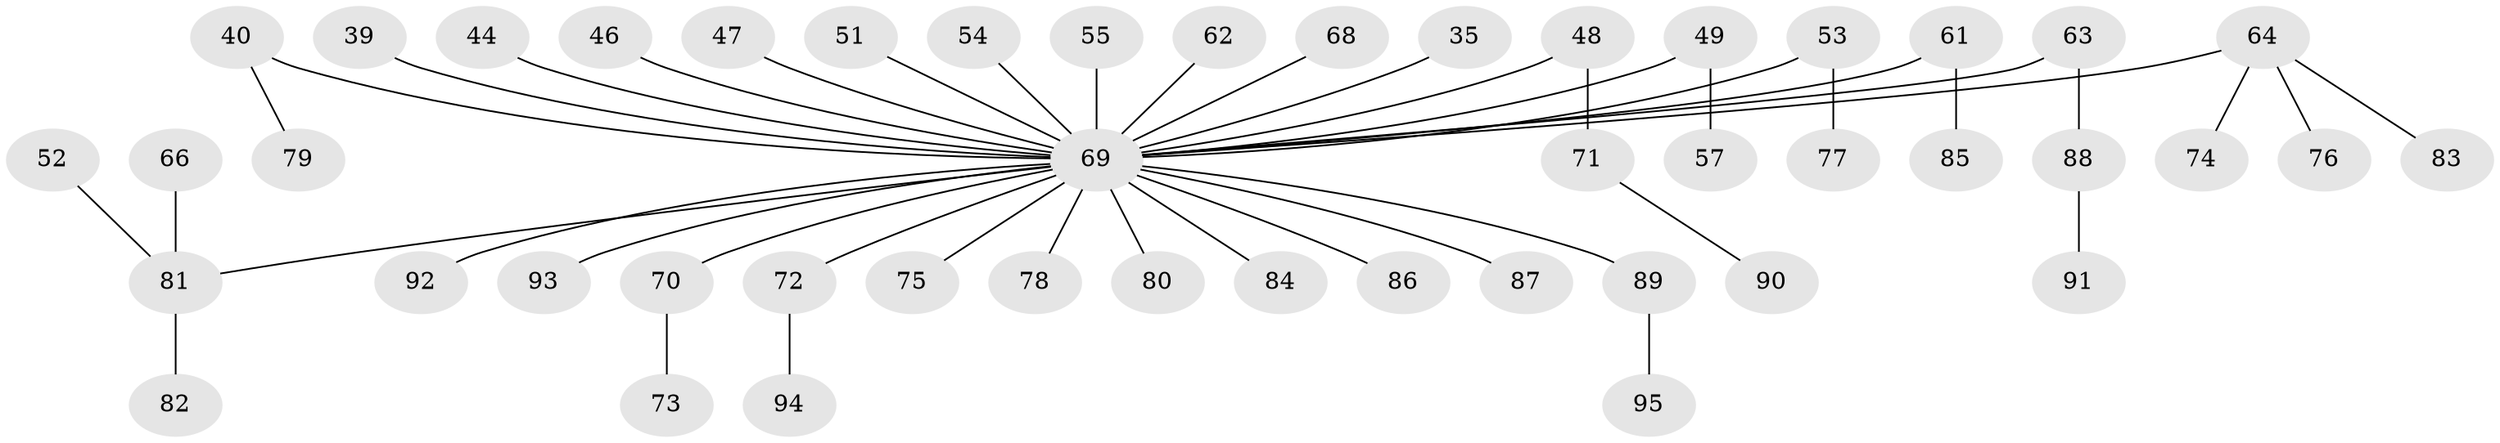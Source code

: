 // original degree distribution, {7: 0.010526315789473684, 4: 0.07368421052631578, 2: 0.29473684210526313, 3: 0.10526315789473684, 5: 0.021052631578947368, 6: 0.021052631578947368, 1: 0.47368421052631576}
// Generated by graph-tools (version 1.1) at 2025/52/03/09/25 04:52:25]
// undirected, 47 vertices, 46 edges
graph export_dot {
graph [start="1"]
  node [color=gray90,style=filled];
  35;
  39;
  40;
  44;
  46;
  47;
  48;
  49;
  51;
  52;
  53;
  54;
  55;
  57;
  61;
  62;
  63;
  64 [super="+60"];
  66;
  68;
  69 [super="+56+26+41+67+34"];
  70;
  71;
  72 [super="+23"];
  73;
  74;
  75;
  76;
  77;
  78;
  79;
  80;
  81 [super="+36"];
  82;
  83;
  84;
  85;
  86;
  87;
  88;
  89;
  90;
  91;
  92;
  93;
  94;
  95;
  35 -- 69;
  39 -- 69;
  40 -- 79;
  40 -- 69;
  44 -- 69;
  46 -- 69;
  47 -- 69;
  48 -- 71;
  48 -- 69;
  49 -- 57;
  49 -- 69;
  51 -- 69;
  52 -- 81;
  53 -- 77;
  53 -- 69;
  54 -- 69;
  55 -- 69;
  61 -- 85;
  61 -- 69;
  62 -- 69;
  63 -- 88;
  63 -- 69;
  64 -- 83;
  64 -- 69;
  64 -- 74;
  64 -- 76;
  66 -- 81;
  68 -- 69;
  69 -- 75;
  69 -- 70;
  69 -- 72;
  69 -- 78;
  69 -- 80;
  69 -- 81;
  69 -- 84;
  69 -- 86;
  69 -- 87;
  69 -- 89;
  69 -- 92;
  69 -- 93;
  70 -- 73;
  71 -- 90;
  72 -- 94;
  81 -- 82;
  88 -- 91;
  89 -- 95;
}
